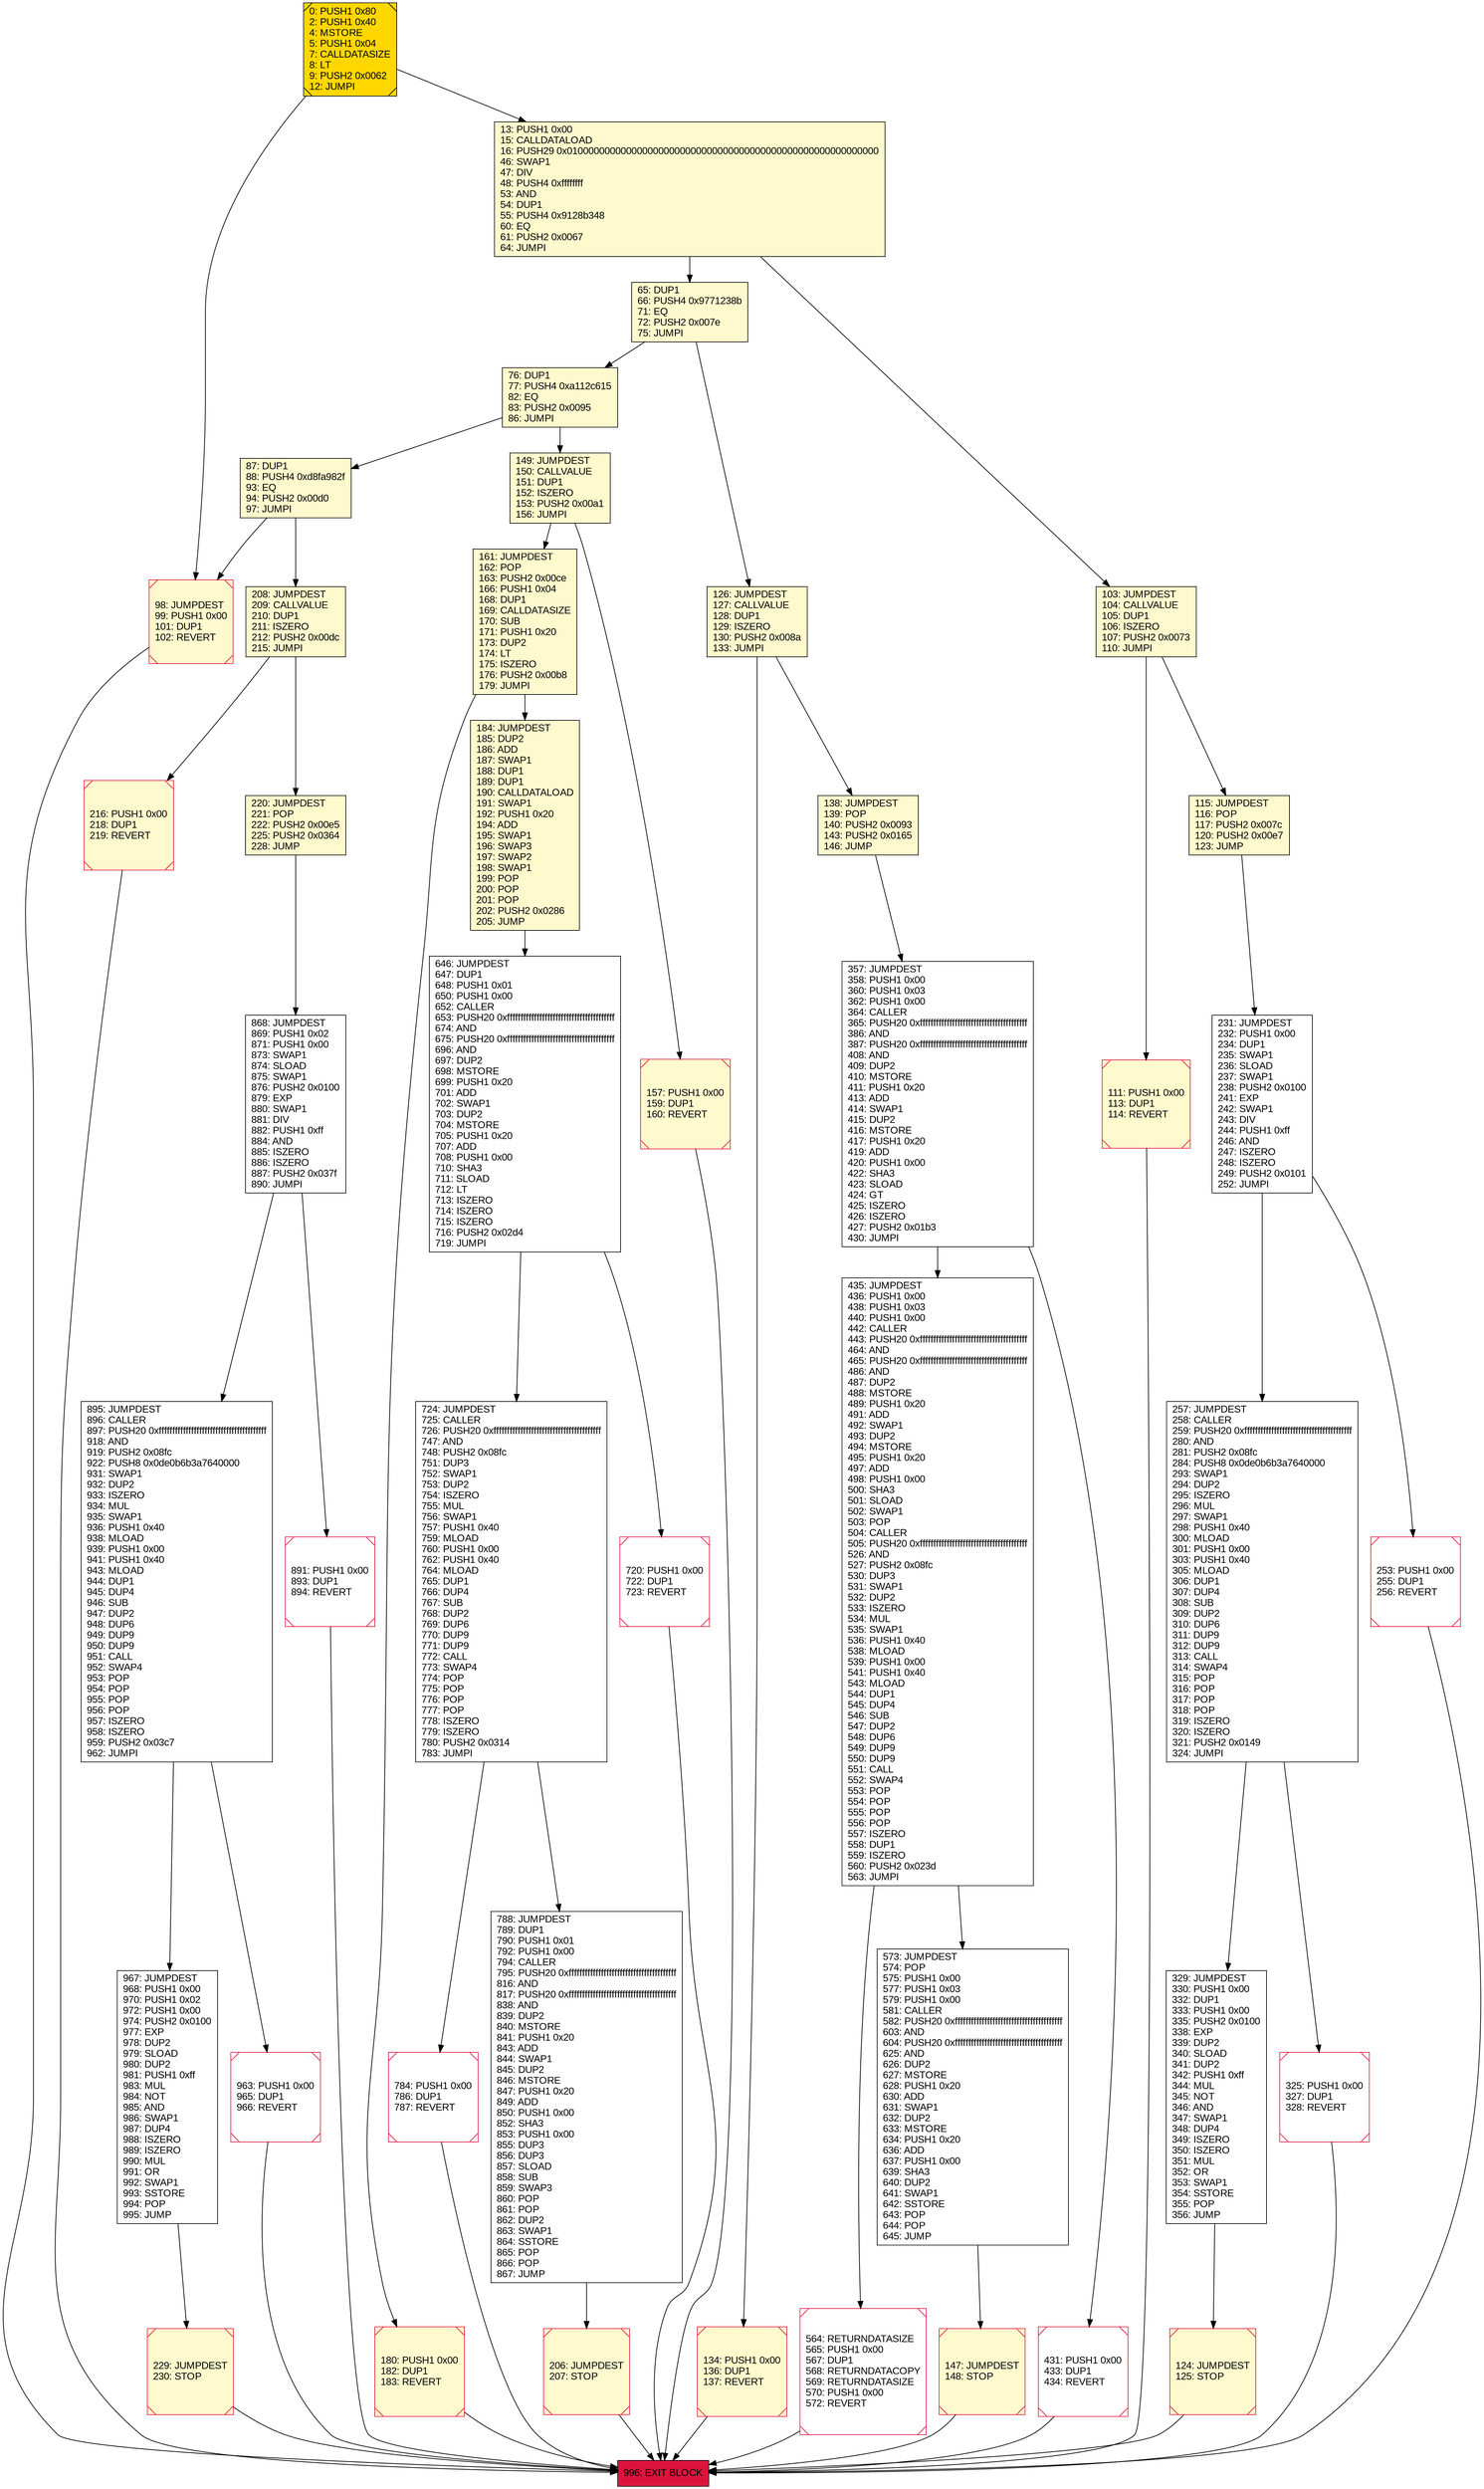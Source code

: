 digraph G {
bgcolor=transparent rankdir=UD;
node [shape=box style=filled color=black fillcolor=white fontname=arial fontcolor=black];
126 [label="126: JUMPDEST\l127: CALLVALUE\l128: DUP1\l129: ISZERO\l130: PUSH2 0x008a\l133: JUMPI\l" fillcolor=lemonchiffon ];
895 [label="895: JUMPDEST\l896: CALLER\l897: PUSH20 0xffffffffffffffffffffffffffffffffffffffff\l918: AND\l919: PUSH2 0x08fc\l922: PUSH8 0x0de0b6b3a7640000\l931: SWAP1\l932: DUP2\l933: ISZERO\l934: MUL\l935: SWAP1\l936: PUSH1 0x40\l938: MLOAD\l939: PUSH1 0x00\l941: PUSH1 0x40\l943: MLOAD\l944: DUP1\l945: DUP4\l946: SUB\l947: DUP2\l948: DUP6\l949: DUP9\l950: DUP9\l951: CALL\l952: SWAP4\l953: POP\l954: POP\l955: POP\l956: POP\l957: ISZERO\l958: ISZERO\l959: PUSH2 0x03c7\l962: JUMPI\l" ];
149 [label="149: JUMPDEST\l150: CALLVALUE\l151: DUP1\l152: ISZERO\l153: PUSH2 0x00a1\l156: JUMPI\l" fillcolor=lemonchiffon ];
646 [label="646: JUMPDEST\l647: DUP1\l648: PUSH1 0x01\l650: PUSH1 0x00\l652: CALLER\l653: PUSH20 0xffffffffffffffffffffffffffffffffffffffff\l674: AND\l675: PUSH20 0xffffffffffffffffffffffffffffffffffffffff\l696: AND\l697: DUP2\l698: MSTORE\l699: PUSH1 0x20\l701: ADD\l702: SWAP1\l703: DUP2\l704: MSTORE\l705: PUSH1 0x20\l707: ADD\l708: PUSH1 0x00\l710: SHA3\l711: SLOAD\l712: LT\l713: ISZERO\l714: ISZERO\l715: ISZERO\l716: PUSH2 0x02d4\l719: JUMPI\l" ];
147 [label="147: JUMPDEST\l148: STOP\l" fillcolor=lemonchiffon shape=Msquare color=crimson ];
103 [label="103: JUMPDEST\l104: CALLVALUE\l105: DUP1\l106: ISZERO\l107: PUSH2 0x0073\l110: JUMPI\l" fillcolor=lemonchiffon ];
220 [label="220: JUMPDEST\l221: POP\l222: PUSH2 0x00e5\l225: PUSH2 0x0364\l228: JUMP\l" fillcolor=lemonchiffon ];
724 [label="724: JUMPDEST\l725: CALLER\l726: PUSH20 0xffffffffffffffffffffffffffffffffffffffff\l747: AND\l748: PUSH2 0x08fc\l751: DUP3\l752: SWAP1\l753: DUP2\l754: ISZERO\l755: MUL\l756: SWAP1\l757: PUSH1 0x40\l759: MLOAD\l760: PUSH1 0x00\l762: PUSH1 0x40\l764: MLOAD\l765: DUP1\l766: DUP4\l767: SUB\l768: DUP2\l769: DUP6\l770: DUP9\l771: DUP9\l772: CALL\l773: SWAP4\l774: POP\l775: POP\l776: POP\l777: POP\l778: ISZERO\l779: ISZERO\l780: PUSH2 0x0314\l783: JUMPI\l" ];
111 [label="111: PUSH1 0x00\l113: DUP1\l114: REVERT\l" fillcolor=lemonchiffon shape=Msquare color=crimson ];
431 [label="431: PUSH1 0x00\l433: DUP1\l434: REVERT\l" shape=Msquare color=crimson ];
573 [label="573: JUMPDEST\l574: POP\l575: PUSH1 0x00\l577: PUSH1 0x03\l579: PUSH1 0x00\l581: CALLER\l582: PUSH20 0xffffffffffffffffffffffffffffffffffffffff\l603: AND\l604: PUSH20 0xffffffffffffffffffffffffffffffffffffffff\l625: AND\l626: DUP2\l627: MSTORE\l628: PUSH1 0x20\l630: ADD\l631: SWAP1\l632: DUP2\l633: MSTORE\l634: PUSH1 0x20\l636: ADD\l637: PUSH1 0x00\l639: SHA3\l640: DUP2\l641: SWAP1\l642: SSTORE\l643: POP\l644: POP\l645: JUMP\l" ];
180 [label="180: PUSH1 0x00\l182: DUP1\l183: REVERT\l" fillcolor=lemonchiffon shape=Msquare color=crimson ];
357 [label="357: JUMPDEST\l358: PUSH1 0x00\l360: PUSH1 0x03\l362: PUSH1 0x00\l364: CALLER\l365: PUSH20 0xffffffffffffffffffffffffffffffffffffffff\l386: AND\l387: PUSH20 0xffffffffffffffffffffffffffffffffffffffff\l408: AND\l409: DUP2\l410: MSTORE\l411: PUSH1 0x20\l413: ADD\l414: SWAP1\l415: DUP2\l416: MSTORE\l417: PUSH1 0x20\l419: ADD\l420: PUSH1 0x00\l422: SHA3\l423: SLOAD\l424: GT\l425: ISZERO\l426: ISZERO\l427: PUSH2 0x01b3\l430: JUMPI\l" ];
161 [label="161: JUMPDEST\l162: POP\l163: PUSH2 0x00ce\l166: PUSH1 0x04\l168: DUP1\l169: CALLDATASIZE\l170: SUB\l171: PUSH1 0x20\l173: DUP2\l174: LT\l175: ISZERO\l176: PUSH2 0x00b8\l179: JUMPI\l" fillcolor=lemonchiffon ];
257 [label="257: JUMPDEST\l258: CALLER\l259: PUSH20 0xffffffffffffffffffffffffffffffffffffffff\l280: AND\l281: PUSH2 0x08fc\l284: PUSH8 0x0de0b6b3a7640000\l293: SWAP1\l294: DUP2\l295: ISZERO\l296: MUL\l297: SWAP1\l298: PUSH1 0x40\l300: MLOAD\l301: PUSH1 0x00\l303: PUSH1 0x40\l305: MLOAD\l306: DUP1\l307: DUP4\l308: SUB\l309: DUP2\l310: DUP6\l311: DUP9\l312: DUP9\l313: CALL\l314: SWAP4\l315: POP\l316: POP\l317: POP\l318: POP\l319: ISZERO\l320: ISZERO\l321: PUSH2 0x0149\l324: JUMPI\l" ];
206 [label="206: JUMPDEST\l207: STOP\l" fillcolor=lemonchiffon shape=Msquare color=crimson ];
329 [label="329: JUMPDEST\l330: PUSH1 0x00\l332: DUP1\l333: PUSH1 0x00\l335: PUSH2 0x0100\l338: EXP\l339: DUP2\l340: SLOAD\l341: DUP2\l342: PUSH1 0xff\l344: MUL\l345: NOT\l346: AND\l347: SWAP1\l348: DUP4\l349: ISZERO\l350: ISZERO\l351: MUL\l352: OR\l353: SWAP1\l354: SSTORE\l355: POP\l356: JUMP\l" ];
891 [label="891: PUSH1 0x00\l893: DUP1\l894: REVERT\l" shape=Msquare color=crimson ];
253 [label="253: PUSH1 0x00\l255: DUP1\l256: REVERT\l" shape=Msquare color=crimson ];
435 [label="435: JUMPDEST\l436: PUSH1 0x00\l438: PUSH1 0x03\l440: PUSH1 0x00\l442: CALLER\l443: PUSH20 0xffffffffffffffffffffffffffffffffffffffff\l464: AND\l465: PUSH20 0xffffffffffffffffffffffffffffffffffffffff\l486: AND\l487: DUP2\l488: MSTORE\l489: PUSH1 0x20\l491: ADD\l492: SWAP1\l493: DUP2\l494: MSTORE\l495: PUSH1 0x20\l497: ADD\l498: PUSH1 0x00\l500: SHA3\l501: SLOAD\l502: SWAP1\l503: POP\l504: CALLER\l505: PUSH20 0xffffffffffffffffffffffffffffffffffffffff\l526: AND\l527: PUSH2 0x08fc\l530: DUP3\l531: SWAP1\l532: DUP2\l533: ISZERO\l534: MUL\l535: SWAP1\l536: PUSH1 0x40\l538: MLOAD\l539: PUSH1 0x00\l541: PUSH1 0x40\l543: MLOAD\l544: DUP1\l545: DUP4\l546: SUB\l547: DUP2\l548: DUP6\l549: DUP9\l550: DUP9\l551: CALL\l552: SWAP4\l553: POP\l554: POP\l555: POP\l556: POP\l557: ISZERO\l558: DUP1\l559: ISZERO\l560: PUSH2 0x023d\l563: JUMPI\l" ];
868 [label="868: JUMPDEST\l869: PUSH1 0x02\l871: PUSH1 0x00\l873: SWAP1\l874: SLOAD\l875: SWAP1\l876: PUSH2 0x0100\l879: EXP\l880: SWAP1\l881: DIV\l882: PUSH1 0xff\l884: AND\l885: ISZERO\l886: ISZERO\l887: PUSH2 0x037f\l890: JUMPI\l" ];
963 [label="963: PUSH1 0x00\l965: DUP1\l966: REVERT\l" shape=Msquare color=crimson ];
996 [label="996: EXIT BLOCK\l" fillcolor=crimson ];
325 [label="325: PUSH1 0x00\l327: DUP1\l328: REVERT\l" shape=Msquare color=crimson ];
0 [label="0: PUSH1 0x80\l2: PUSH1 0x40\l4: MSTORE\l5: PUSH1 0x04\l7: CALLDATASIZE\l8: LT\l9: PUSH2 0x0062\l12: JUMPI\l" fillcolor=lemonchiffon shape=Msquare fillcolor=gold ];
98 [label="98: JUMPDEST\l99: PUSH1 0x00\l101: DUP1\l102: REVERT\l" fillcolor=lemonchiffon shape=Msquare color=crimson ];
115 [label="115: JUMPDEST\l116: POP\l117: PUSH2 0x007c\l120: PUSH2 0x00e7\l123: JUMP\l" fillcolor=lemonchiffon ];
134 [label="134: PUSH1 0x00\l136: DUP1\l137: REVERT\l" fillcolor=lemonchiffon shape=Msquare color=crimson ];
967 [label="967: JUMPDEST\l968: PUSH1 0x00\l970: PUSH1 0x02\l972: PUSH1 0x00\l974: PUSH2 0x0100\l977: EXP\l978: DUP2\l979: SLOAD\l980: DUP2\l981: PUSH1 0xff\l983: MUL\l984: NOT\l985: AND\l986: SWAP1\l987: DUP4\l988: ISZERO\l989: ISZERO\l990: MUL\l991: OR\l992: SWAP1\l993: SSTORE\l994: POP\l995: JUMP\l" ];
124 [label="124: JUMPDEST\l125: STOP\l" fillcolor=lemonchiffon shape=Msquare color=crimson ];
13 [label="13: PUSH1 0x00\l15: CALLDATALOAD\l16: PUSH29 0x0100000000000000000000000000000000000000000000000000000000\l46: SWAP1\l47: DIV\l48: PUSH4 0xffffffff\l53: AND\l54: DUP1\l55: PUSH4 0x9128b348\l60: EQ\l61: PUSH2 0x0067\l64: JUMPI\l" fillcolor=lemonchiffon ];
564 [label="564: RETURNDATASIZE\l565: PUSH1 0x00\l567: DUP1\l568: RETURNDATACOPY\l569: RETURNDATASIZE\l570: PUSH1 0x00\l572: REVERT\l" shape=Msquare color=crimson ];
184 [label="184: JUMPDEST\l185: DUP2\l186: ADD\l187: SWAP1\l188: DUP1\l189: DUP1\l190: CALLDATALOAD\l191: SWAP1\l192: PUSH1 0x20\l194: ADD\l195: SWAP1\l196: SWAP3\l197: SWAP2\l198: SWAP1\l199: POP\l200: POP\l201: POP\l202: PUSH2 0x0286\l205: JUMP\l" fillcolor=lemonchiffon ];
229 [label="229: JUMPDEST\l230: STOP\l" fillcolor=lemonchiffon shape=Msquare color=crimson ];
720 [label="720: PUSH1 0x00\l722: DUP1\l723: REVERT\l" shape=Msquare color=crimson ];
784 [label="784: PUSH1 0x00\l786: DUP1\l787: REVERT\l" shape=Msquare color=crimson ];
65 [label="65: DUP1\l66: PUSH4 0x9771238b\l71: EQ\l72: PUSH2 0x007e\l75: JUMPI\l" fillcolor=lemonchiffon ];
138 [label="138: JUMPDEST\l139: POP\l140: PUSH2 0x0093\l143: PUSH2 0x0165\l146: JUMP\l" fillcolor=lemonchiffon ];
208 [label="208: JUMPDEST\l209: CALLVALUE\l210: DUP1\l211: ISZERO\l212: PUSH2 0x00dc\l215: JUMPI\l" fillcolor=lemonchiffon ];
76 [label="76: DUP1\l77: PUSH4 0xa112c615\l82: EQ\l83: PUSH2 0x0095\l86: JUMPI\l" fillcolor=lemonchiffon ];
231 [label="231: JUMPDEST\l232: PUSH1 0x00\l234: DUP1\l235: SWAP1\l236: SLOAD\l237: SWAP1\l238: PUSH2 0x0100\l241: EXP\l242: SWAP1\l243: DIV\l244: PUSH1 0xff\l246: AND\l247: ISZERO\l248: ISZERO\l249: PUSH2 0x0101\l252: JUMPI\l" ];
216 [label="216: PUSH1 0x00\l218: DUP1\l219: REVERT\l" fillcolor=lemonchiffon shape=Msquare color=crimson ];
788 [label="788: JUMPDEST\l789: DUP1\l790: PUSH1 0x01\l792: PUSH1 0x00\l794: CALLER\l795: PUSH20 0xffffffffffffffffffffffffffffffffffffffff\l816: AND\l817: PUSH20 0xffffffffffffffffffffffffffffffffffffffff\l838: AND\l839: DUP2\l840: MSTORE\l841: PUSH1 0x20\l843: ADD\l844: SWAP1\l845: DUP2\l846: MSTORE\l847: PUSH1 0x20\l849: ADD\l850: PUSH1 0x00\l852: SHA3\l853: PUSH1 0x00\l855: DUP3\l856: DUP3\l857: SLOAD\l858: SUB\l859: SWAP3\l860: POP\l861: POP\l862: DUP2\l863: SWAP1\l864: SSTORE\l865: POP\l866: POP\l867: JUMP\l" ];
87 [label="87: DUP1\l88: PUSH4 0xd8fa982f\l93: EQ\l94: PUSH2 0x00d0\l97: JUMPI\l" fillcolor=lemonchiffon ];
157 [label="157: PUSH1 0x00\l159: DUP1\l160: REVERT\l" fillcolor=lemonchiffon shape=Msquare color=crimson ];
325 -> 996;
161 -> 180;
98 -> 996;
65 -> 76;
963 -> 996;
103 -> 111;
573 -> 147;
76 -> 87;
124 -> 996;
0 -> 13;
208 -> 216;
229 -> 996;
720 -> 996;
967 -> 229;
357 -> 431;
13 -> 65;
216 -> 996;
115 -> 231;
895 -> 963;
161 -> 184;
895 -> 967;
111 -> 996;
126 -> 138;
184 -> 646;
253 -> 996;
257 -> 325;
208 -> 220;
206 -> 996;
891 -> 996;
0 -> 98;
257 -> 329;
134 -> 996;
868 -> 891;
87 -> 208;
357 -> 435;
564 -> 996;
646 -> 724;
435 -> 573;
149 -> 161;
784 -> 996;
220 -> 868;
157 -> 996;
87 -> 98;
868 -> 895;
231 -> 257;
788 -> 206;
13 -> 103;
147 -> 996;
231 -> 253;
138 -> 357;
126 -> 134;
431 -> 996;
103 -> 115;
180 -> 996;
435 -> 564;
65 -> 126;
329 -> 124;
76 -> 149;
724 -> 788;
646 -> 720;
724 -> 784;
149 -> 157;
}